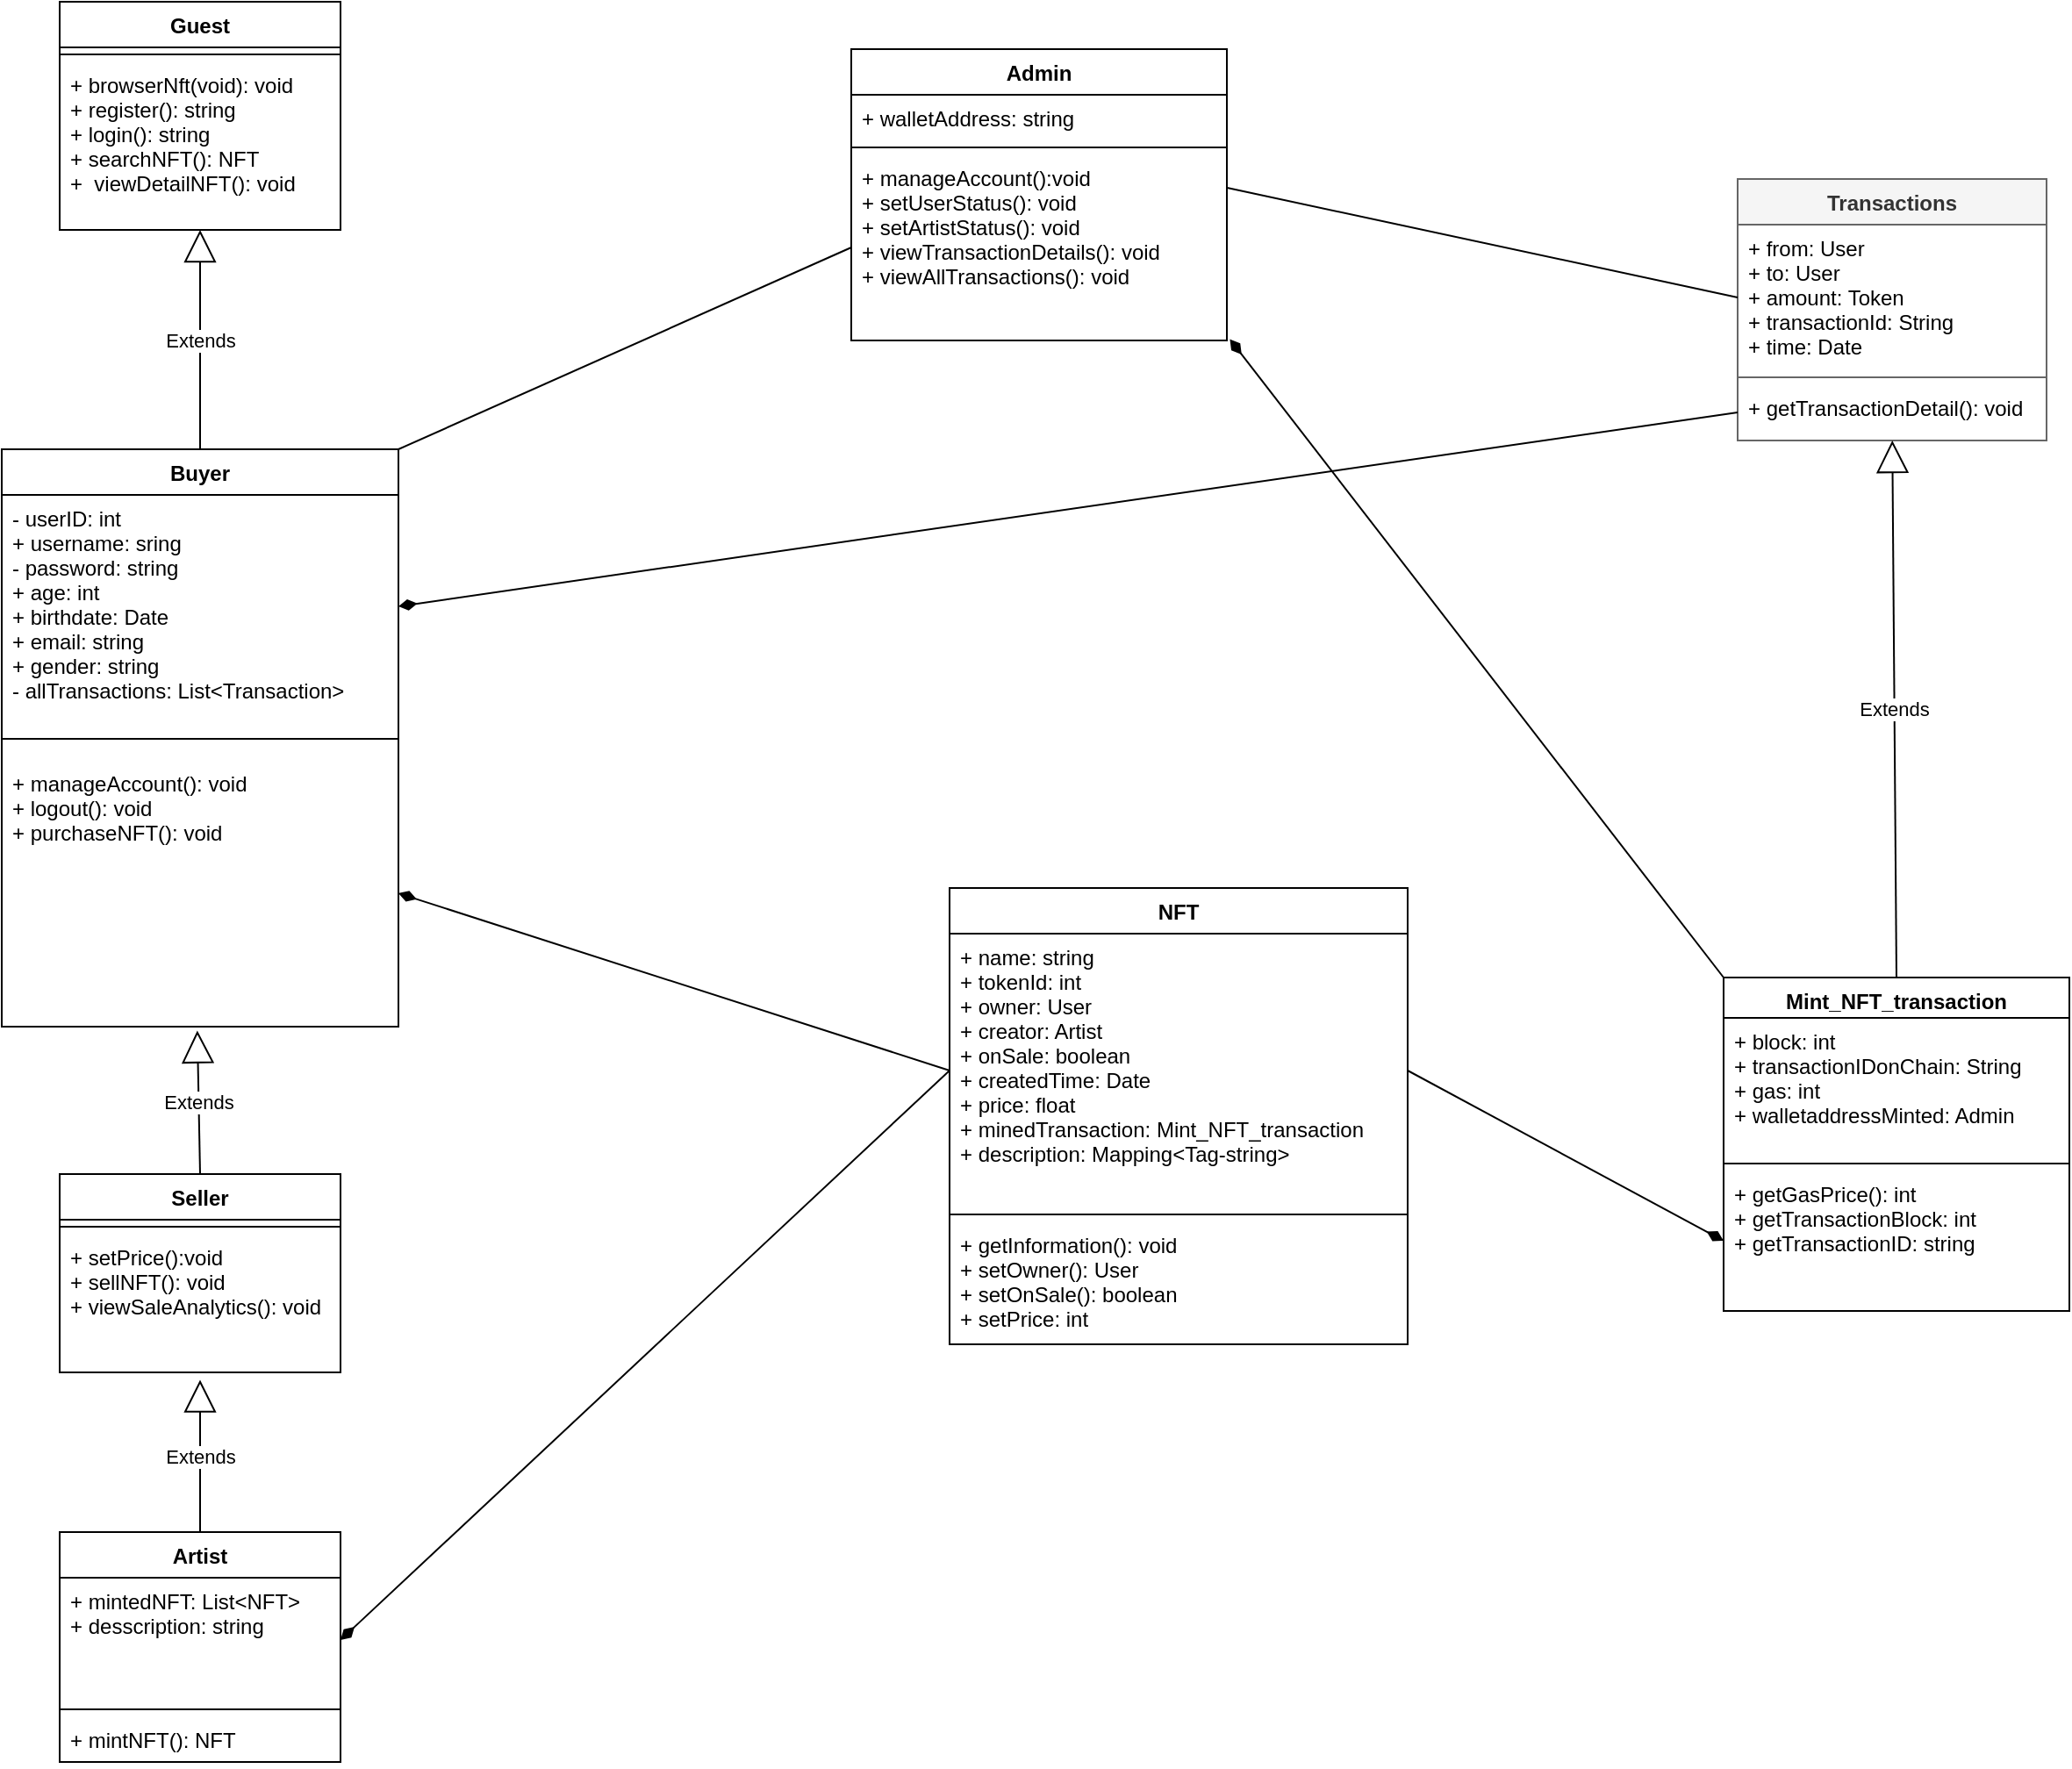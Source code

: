 <mxfile>
    <diagram id="r7nIlOdjCtpe7EMh367d" name="Page-1">
        <mxGraphModel dx="726" dy="549" grid="0" gridSize="10" guides="1" tooltips="1" connect="1" arrows="1" fold="1" page="1" pageScale="1" pageWidth="1700" pageHeight="1100" background="#FFFFFF" math="0" shadow="0">
            <root>
                <mxCell id="0"/>
                <mxCell id="1" parent="0"/>
                <mxCell id="23" value="Transactions" style="swimlane;fontStyle=1;align=center;verticalAlign=top;childLayout=stackLayout;horizontal=1;startSize=26;horizontalStack=0;resizeParent=1;resizeParentMax=0;resizeLast=0;collapsible=1;marginBottom=0;strokeColor=#666666;fontColor=#333333;fillColor=#f5f5f5;" parent="1" vertex="1">
                    <mxGeometry x="1250" y="143" width="176" height="149" as="geometry"/>
                </mxCell>
                <mxCell id="24" value="+ from: User&#10;+ to: User&#10;+ amount: Token&#10;+ transactionId: String&#10;+ time: Date&#10;&#10;" style="text;strokeColor=none;fillColor=none;align=left;verticalAlign=top;spacingLeft=4;spacingRight=4;overflow=hidden;rotatable=0;points=[[0,0.5],[1,0.5]];portConstraint=eastwest;fontColor=#000000;" parent="23" vertex="1">
                    <mxGeometry y="26" width="176" height="83" as="geometry"/>
                </mxCell>
                <mxCell id="25" value="" style="line;strokeWidth=1;fillColor=none;align=left;verticalAlign=middle;spacingTop=-1;spacingLeft=3;spacingRight=3;rotatable=0;labelPosition=right;points=[];portConstraint=eastwest;strokeColor=inherit;fontColor=#000000;" parent="23" vertex="1">
                    <mxGeometry y="109" width="176" height="8" as="geometry"/>
                </mxCell>
                <mxCell id="26" value="+ getTransactionDetail(): void&#10;" style="text;strokeColor=none;fillColor=none;align=left;verticalAlign=top;spacingLeft=4;spacingRight=4;overflow=hidden;rotatable=0;points=[[0,0.5],[1,0.5]];portConstraint=eastwest;fontColor=#000000;" parent="23" vertex="1">
                    <mxGeometry y="117" width="176" height="32" as="geometry"/>
                </mxCell>
                <mxCell id="27" value="Buyer" style="swimlane;fontStyle=1;align=center;verticalAlign=top;childLayout=stackLayout;horizontal=1;startSize=26;horizontalStack=0;resizeParent=1;resizeParentMax=0;resizeLast=0;collapsible=1;marginBottom=0;" parent="1" vertex="1">
                    <mxGeometry x="261" y="297" width="226" height="329" as="geometry"/>
                </mxCell>
                <mxCell id="28" value="- userID: int&#10;+ username: sring&#10;- password: string&#10;+ age: int&#10;+ birthdate: Date&#10;+ email: string&#10;+ gender: string&#10;- allTransactions: List&lt;Transaction&gt;&#10;" style="text;strokeColor=none;fillColor=none;align=left;verticalAlign=top;spacingLeft=4;spacingRight=4;overflow=hidden;rotatable=0;points=[[0,0.5],[1,0.5]];portConstraint=eastwest;" parent="27" vertex="1">
                    <mxGeometry y="26" width="226" height="127" as="geometry"/>
                </mxCell>
                <mxCell id="29" value="" style="line;strokeWidth=1;fillColor=none;align=left;verticalAlign=middle;spacingTop=-1;spacingLeft=3;spacingRight=3;rotatable=0;labelPosition=right;points=[];portConstraint=eastwest;strokeColor=inherit;" parent="27" vertex="1">
                    <mxGeometry y="153" width="226" height="24" as="geometry"/>
                </mxCell>
                <mxCell id="30" value="+ manageAccount(): void&#10;+ logout(): void&#10;+ purchaseNFT(): void&#10;" style="text;strokeColor=none;fillColor=none;align=left;verticalAlign=top;spacingLeft=4;spacingRight=4;overflow=hidden;rotatable=0;points=[[0,0.5],[1,0.5]];portConstraint=eastwest;" parent="27" vertex="1">
                    <mxGeometry y="177" width="226" height="152" as="geometry"/>
                </mxCell>
                <mxCell id="31" value="NFT" style="swimlane;fontStyle=1;align=center;verticalAlign=top;childLayout=stackLayout;horizontal=1;startSize=26;horizontalStack=0;resizeParent=1;resizeParentMax=0;resizeLast=0;collapsible=1;marginBottom=0;" parent="1" vertex="1">
                    <mxGeometry x="801" y="547" width="261" height="260" as="geometry"/>
                </mxCell>
                <mxCell id="32" value="+ name: string&#10;+ tokenId: int&#10;+ owner: User&#10;+ creator: Artist&#10;+ onSale: boolean&#10;+ createdTime: Date&#10;+ price: float&#10;+ minedTransaction: Mint_NFT_transaction   &#10;+ description: Mapping&lt;Tag-string&gt;" style="text;strokeColor=none;fillColor=none;align=left;verticalAlign=top;spacingLeft=4;spacingRight=4;overflow=hidden;rotatable=0;points=[[0,0.5],[1,0.5]];portConstraint=eastwest;" parent="31" vertex="1">
                    <mxGeometry y="26" width="261" height="156" as="geometry"/>
                </mxCell>
                <mxCell id="33" value="" style="line;strokeWidth=1;fillColor=none;align=left;verticalAlign=middle;spacingTop=-1;spacingLeft=3;spacingRight=3;rotatable=0;labelPosition=right;points=[];portConstraint=eastwest;strokeColor=inherit;" parent="31" vertex="1">
                    <mxGeometry y="182" width="261" height="8" as="geometry"/>
                </mxCell>
                <mxCell id="34" value="+ getInformation(): void&#10;+ setOwner(): User&#10;+ setOnSale(): boolean&#10;+ setPrice: int" style="text;strokeColor=none;fillColor=none;align=left;verticalAlign=top;spacingLeft=4;spacingRight=4;overflow=hidden;rotatable=0;points=[[0,0.5],[1,0.5]];portConstraint=eastwest;" parent="31" vertex="1">
                    <mxGeometry y="190" width="261" height="70" as="geometry"/>
                </mxCell>
                <mxCell id="37" value="Artist" style="swimlane;fontStyle=1;align=center;verticalAlign=top;childLayout=stackLayout;horizontal=1;startSize=26;horizontalStack=0;resizeParent=1;resizeParentMax=0;resizeLast=0;collapsible=1;marginBottom=0;" parent="1" vertex="1">
                    <mxGeometry x="294" y="914" width="160" height="131" as="geometry"/>
                </mxCell>
                <mxCell id="38" value="+ mintedNFT: List&lt;NFT&gt;&#10;+ desscription: string&#10;" style="text;strokeColor=none;fillColor=none;align=left;verticalAlign=top;spacingLeft=4;spacingRight=4;overflow=hidden;rotatable=0;points=[[0,0.5],[1,0.5]];portConstraint=eastwest;" parent="37" vertex="1">
                    <mxGeometry y="26" width="160" height="71" as="geometry"/>
                </mxCell>
                <mxCell id="39" value="" style="line;strokeWidth=1;fillColor=none;align=left;verticalAlign=middle;spacingTop=-1;spacingLeft=3;spacingRight=3;rotatable=0;labelPosition=right;points=[];portConstraint=eastwest;strokeColor=inherit;" parent="37" vertex="1">
                    <mxGeometry y="97" width="160" height="8" as="geometry"/>
                </mxCell>
                <mxCell id="40" value="+ mintNFT(): NFT" style="text;strokeColor=none;fillColor=none;align=left;verticalAlign=top;spacingLeft=4;spacingRight=4;overflow=hidden;rotatable=0;points=[[0,0.5],[1,0.5]];portConstraint=eastwest;" parent="37" vertex="1">
                    <mxGeometry y="105" width="160" height="26" as="geometry"/>
                </mxCell>
                <mxCell id="45" value="Admin" style="swimlane;fontStyle=1;align=center;verticalAlign=top;childLayout=stackLayout;horizontal=1;startSize=26;horizontalStack=0;resizeParent=1;resizeParentMax=0;resizeLast=0;collapsible=1;marginBottom=0;" parent="1" vertex="1">
                    <mxGeometry x="745" y="69" width="214" height="166" as="geometry"/>
                </mxCell>
                <mxCell id="46" value="+ walletAddress: string&#10;" style="text;strokeColor=none;fillColor=none;align=left;verticalAlign=top;spacingLeft=4;spacingRight=4;overflow=hidden;rotatable=0;points=[[0,0.5],[1,0.5]];portConstraint=eastwest;" parent="45" vertex="1">
                    <mxGeometry y="26" width="214" height="26" as="geometry"/>
                </mxCell>
                <mxCell id="47" value="" style="line;strokeWidth=1;fillColor=none;align=left;verticalAlign=middle;spacingTop=-1;spacingLeft=3;spacingRight=3;rotatable=0;labelPosition=right;points=[];portConstraint=eastwest;strokeColor=inherit;" parent="45" vertex="1">
                    <mxGeometry y="52" width="214" height="8" as="geometry"/>
                </mxCell>
                <mxCell id="48" value="+ manageAccount():void&#10;+ setUserStatus(): void&#10;+ setArtistStatus(): void&#10;+ viewTransactionDetails(): void&#10;+ viewAllTransactions(): void" style="text;strokeColor=none;fillColor=none;align=left;verticalAlign=top;spacingLeft=4;spacingRight=4;overflow=hidden;rotatable=0;points=[[0,0.5],[1,0.5]];portConstraint=eastwest;" parent="45" vertex="1">
                    <mxGeometry y="60" width="214" height="106" as="geometry"/>
                </mxCell>
                <mxCell id="53" value="Mint_NFT_transaction" style="swimlane;fontStyle=1;align=center;verticalAlign=top;childLayout=stackLayout;horizontal=1;startSize=23;horizontalStack=0;resizeParent=1;resizeParentMax=0;resizeLast=0;collapsible=1;marginBottom=0;" parent="1" vertex="1">
                    <mxGeometry x="1242" y="598" width="197" height="190" as="geometry"/>
                </mxCell>
                <mxCell id="54" value="+ block: int&#10;+ transactionIDonChain: String&#10;+ gas: int&#10;+ walletaddressMinted: Admin&#10;" style="text;strokeColor=none;fillColor=none;align=left;verticalAlign=top;spacingLeft=4;spacingRight=4;overflow=hidden;rotatable=0;points=[[0,0.5],[1,0.5]];portConstraint=eastwest;" parent="53" vertex="1">
                    <mxGeometry y="23" width="197" height="79" as="geometry"/>
                </mxCell>
                <mxCell id="55" value="" style="line;strokeWidth=1;fillColor=none;align=left;verticalAlign=middle;spacingTop=-1;spacingLeft=3;spacingRight=3;rotatable=0;labelPosition=right;points=[];portConstraint=eastwest;strokeColor=inherit;" parent="53" vertex="1">
                    <mxGeometry y="102" width="197" height="8" as="geometry"/>
                </mxCell>
                <mxCell id="56" value="+ getGasPrice(): int&#10;+ getTransactionBlock: int&#10;+ getTransactionID: string" style="text;strokeColor=none;fillColor=none;align=left;verticalAlign=top;spacingLeft=4;spacingRight=4;overflow=hidden;rotatable=0;points=[[0,0.5],[1,0.5]];portConstraint=eastwest;" parent="53" vertex="1">
                    <mxGeometry y="110" width="197" height="80" as="geometry"/>
                </mxCell>
                <mxCell id="58" value="Guest" style="swimlane;fontStyle=1;align=center;verticalAlign=top;childLayout=stackLayout;horizontal=1;startSize=26;horizontalStack=0;resizeParent=1;resizeParentMax=0;resizeLast=0;collapsible=1;marginBottom=0;" parent="1" vertex="1">
                    <mxGeometry x="294" y="42" width="160" height="130" as="geometry"/>
                </mxCell>
                <mxCell id="60" value="" style="line;strokeWidth=1;fillColor=none;align=left;verticalAlign=middle;spacingTop=-1;spacingLeft=3;spacingRight=3;rotatable=0;labelPosition=right;points=[];portConstraint=eastwest;strokeColor=inherit;" parent="58" vertex="1">
                    <mxGeometry y="26" width="160" height="8" as="geometry"/>
                </mxCell>
                <mxCell id="61" value="+ browserNft(void): void&#10;+ register(): string&#10;+ login(): string&#10;+ searchNFT(): NFT&#10;+  viewDetailNFT(): void" style="text;strokeColor=none;fillColor=none;align=left;verticalAlign=top;spacingLeft=4;spacingRight=4;overflow=hidden;rotatable=0;points=[[0,0.5],[1,0.5]];portConstraint=eastwest;" parent="58" vertex="1">
                    <mxGeometry y="34" width="160" height="96" as="geometry"/>
                </mxCell>
                <mxCell id="63" value="Extends" style="endArrow=block;endSize=16;endFill=0;html=1;exitX=0.5;exitY=0;exitDx=0;exitDy=0;" parent="1" source="27" target="61" edge="1">
                    <mxGeometry width="160" relative="1" as="geometry">
                        <mxPoint x="377" y="828" as="sourcePoint"/>
                        <mxPoint x="381.467" y="694" as="targetPoint"/>
                    </mxGeometry>
                </mxCell>
                <mxCell id="64" value="Extends" style="endArrow=block;endSize=16;endFill=0;html=1;exitX=0.5;exitY=0;exitDx=0;exitDy=0;" parent="1" source="53" target="26" edge="1">
                    <mxGeometry width="160" relative="1" as="geometry">
                        <mxPoint x="1150" y="332" as="sourcePoint"/>
                        <mxPoint x="1310" y="332" as="targetPoint"/>
                    </mxGeometry>
                </mxCell>
                <mxCell id="68" value="" style="endArrow=none;startArrow=diamondThin;endFill=0;startFill=1;html=1;verticalAlign=bottom;labelBackgroundColor=none;strokeWidth=1;startSize=8;endSize=8;exitX=1;exitY=0.5;exitDx=0;exitDy=0;entryX=0;entryY=0.5;entryDx=0;entryDy=0;" parent="1" source="38" target="32" edge="1">
                    <mxGeometry width="160" relative="1" as="geometry">
                        <mxPoint x="713" y="743" as="sourcePoint"/>
                        <mxPoint x="873" y="743" as="targetPoint"/>
                    </mxGeometry>
                </mxCell>
                <mxCell id="70" value="" style="endArrow=none;startArrow=diamondThin;endFill=0;startFill=1;html=1;verticalAlign=bottom;labelBackgroundColor=none;strokeWidth=1;startSize=8;endSize=8;entryX=0;entryY=0.5;entryDx=0;entryDy=0;exitX=1;exitY=0.5;exitDx=0;exitDy=0;" parent="1" source="30" target="32" edge="1">
                    <mxGeometry width="160" relative="1" as="geometry">
                        <mxPoint x="713" y="493" as="sourcePoint"/>
                        <mxPoint x="873" y="493" as="targetPoint"/>
                    </mxGeometry>
                </mxCell>
                <mxCell id="72" value="" style="endArrow=none;startArrow=diamondThin;endFill=0;startFill=1;html=1;verticalAlign=bottom;labelBackgroundColor=none;strokeWidth=1;startSize=8;endSize=8;entryX=1;entryY=0.5;entryDx=0;entryDy=0;exitX=0;exitY=0.5;exitDx=0;exitDy=0;" parent="1" source="56" target="32" edge="1">
                    <mxGeometry width="160" relative="1" as="geometry">
                        <mxPoint x="1235.758" y="791.503" as="sourcePoint"/>
                        <mxPoint x="864" y="830" as="targetPoint"/>
                    </mxGeometry>
                </mxCell>
                <mxCell id="74" value="" style="endArrow=none;startArrow=diamondThin;endFill=0;startFill=1;html=1;verticalAlign=bottom;labelBackgroundColor=none;strokeWidth=1;startSize=8;endSize=8;entryX=0;entryY=0.5;entryDx=0;entryDy=0;exitX=1;exitY=0.5;exitDx=0;exitDy=0;" parent="1" source="28" target="26" edge="1">
                    <mxGeometry width="160" relative="1" as="geometry">
                        <mxPoint x="490" y="519" as="sourcePoint"/>
                        <mxPoint x="973" y="426" as="targetPoint"/>
                    </mxGeometry>
                </mxCell>
                <mxCell id="76" value="" style="html=1;verticalAlign=bottom;labelBackgroundColor=none;endArrow=none;endFill=0;endSize=6;align=left;exitX=1;exitY=0;exitDx=0;exitDy=0;entryX=0;entryY=0.5;entryDx=0;entryDy=0;" parent="1" source="27" target="48" edge="1">
                    <mxGeometry x="-0.533" y="-53" relative="1" as="geometry">
                        <mxPoint x="813" y="293" as="sourcePoint"/>
                        <mxPoint x="973" y="293" as="targetPoint"/>
                        <mxPoint x="1" as="offset"/>
                    </mxGeometry>
                </mxCell>
                <mxCell id="78" value="" style="html=1;verticalAlign=bottom;labelBackgroundColor=none;endArrow=none;endFill=0;endSize=6;align=left;exitX=0;exitY=0.5;exitDx=0;exitDy=0;entryX=0.998;entryY=0.178;entryDx=0;entryDy=0;entryPerimeter=0;" parent="1" source="24" target="48" edge="1">
                    <mxGeometry x="-0.533" y="-53" relative="1" as="geometry">
                        <mxPoint x="497" y="365" as="sourcePoint"/>
                        <mxPoint x="755" y="192" as="targetPoint"/>
                        <mxPoint x="1" as="offset"/>
                    </mxGeometry>
                </mxCell>
                <mxCell id="80" value="" style="endArrow=none;startArrow=diamondThin;endFill=0;startFill=1;html=1;verticalAlign=bottom;labelBackgroundColor=none;strokeWidth=1;startSize=8;endSize=8;exitX=1.008;exitY=0.993;exitDx=0;exitDy=0;exitPerimeter=0;entryX=0;entryY=0;entryDx=0;entryDy=0;" parent="1" source="48" target="53" edge="1">
                    <mxGeometry width="160" relative="1" as="geometry">
                        <mxPoint x="813" y="426" as="sourcePoint"/>
                        <mxPoint x="973" y="426" as="targetPoint"/>
                    </mxGeometry>
                </mxCell>
                <mxCell id="81" value="Seller" style="swimlane;fontStyle=1;align=center;verticalAlign=top;childLayout=stackLayout;horizontal=1;startSize=26;horizontalStack=0;resizeParent=1;resizeParentMax=0;resizeLast=0;collapsible=1;marginBottom=0;" parent="1" vertex="1">
                    <mxGeometry x="294" y="710" width="160" height="113" as="geometry"/>
                </mxCell>
                <mxCell id="83" value="" style="line;strokeWidth=1;fillColor=none;align=left;verticalAlign=middle;spacingTop=-1;spacingLeft=3;spacingRight=3;rotatable=0;labelPosition=right;points=[];portConstraint=eastwest;strokeColor=inherit;" parent="81" vertex="1">
                    <mxGeometry y="26" width="160" height="8" as="geometry"/>
                </mxCell>
                <mxCell id="84" value="+ setPrice():void&#10;+ sellNFT(): void&#10;+ viewSaleAnalytics(): void&#10;" style="text;strokeColor=none;fillColor=none;align=left;verticalAlign=top;spacingLeft=4;spacingRight=4;overflow=hidden;rotatable=0;points=[[0,0.5],[1,0.5]];portConstraint=eastwest;" parent="81" vertex="1">
                    <mxGeometry y="34" width="160" height="79" as="geometry"/>
                </mxCell>
                <mxCell id="85" value="Extends" style="endArrow=block;endSize=16;endFill=0;html=1;exitX=0.5;exitY=0;exitDx=0;exitDy=0;entryX=0.5;entryY=1.054;entryDx=0;entryDy=0;entryPerimeter=0;" parent="1" source="37" target="84" edge="1">
                    <mxGeometry width="160" relative="1" as="geometry">
                        <mxPoint x="288" y="862" as="sourcePoint"/>
                        <mxPoint x="448" y="862" as="targetPoint"/>
                    </mxGeometry>
                </mxCell>
                <mxCell id="86" value="Extends" style="endArrow=block;endSize=16;endFill=0;html=1;exitX=0.5;exitY=0;exitDx=0;exitDy=0;entryX=0.493;entryY=1.015;entryDx=0;entryDy=0;entryPerimeter=0;" parent="1" source="81" target="30" edge="1">
                    <mxGeometry width="160" relative="1" as="geometry">
                        <mxPoint x="384" y="965" as="sourcePoint"/>
                        <mxPoint x="384" y="869.266" as="targetPoint"/>
                    </mxGeometry>
                </mxCell>
            </root>
        </mxGraphModel>
    </diagram>
</mxfile>